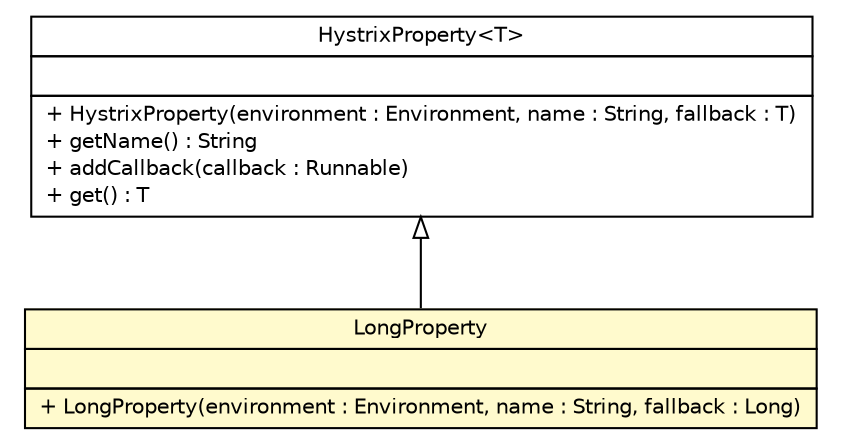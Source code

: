 #!/usr/local/bin/dot
#
# Class diagram 
# Generated by UMLGraph version R5_6-24-gf6e263 (http://www.umlgraph.org/)
#

digraph G {
	edge [fontname="Helvetica",fontsize=10,labelfontname="Helvetica",labelfontsize=10];
	node [fontname="Helvetica",fontsize=10,shape=plaintext];
	nodesep=0.25;
	ranksep=0.5;
	// cn.home1.oss.lib.hystrix.config.HystrixProperty<T>
	c94 [label=<<table title="cn.home1.oss.lib.hystrix.config.HystrixProperty" border="0" cellborder="1" cellspacing="0" cellpadding="2" port="p" href="./HystrixProperty.html">
		<tr><td><table border="0" cellspacing="0" cellpadding="1">
<tr><td align="center" balign="center"> HystrixProperty&lt;T&gt; </td></tr>
		</table></td></tr>
		<tr><td><table border="0" cellspacing="0" cellpadding="1">
<tr><td align="left" balign="left">  </td></tr>
		</table></td></tr>
		<tr><td><table border="0" cellspacing="0" cellpadding="1">
<tr><td align="left" balign="left"> + HystrixProperty(environment : Environment, name : String, fallback : T) </td></tr>
<tr><td align="left" balign="left"> + getName() : String </td></tr>
<tr><td align="left" balign="left"> + addCallback(callback : Runnable) </td></tr>
<tr><td align="left" balign="left"> + get() : T </td></tr>
		</table></td></tr>
		</table>>, URL="./HystrixProperty.html", fontname="Helvetica", fontcolor="black", fontsize=10.0];
	// cn.home1.oss.lib.hystrix.config.HystrixProperty.LongProperty
	c98 [label=<<table title="cn.home1.oss.lib.hystrix.config.HystrixProperty.LongProperty" border="0" cellborder="1" cellspacing="0" cellpadding="2" port="p" bgcolor="lemonChiffon" href="./HystrixProperty.LongProperty.html">
		<tr><td><table border="0" cellspacing="0" cellpadding="1">
<tr><td align="center" balign="center"> LongProperty </td></tr>
		</table></td></tr>
		<tr><td><table border="0" cellspacing="0" cellpadding="1">
<tr><td align="left" balign="left">  </td></tr>
		</table></td></tr>
		<tr><td><table border="0" cellspacing="0" cellpadding="1">
<tr><td align="left" balign="left"> + LongProperty(environment : Environment, name : String, fallback : Long) </td></tr>
		</table></td></tr>
		</table>>, URL="./HystrixProperty.LongProperty.html", fontname="Helvetica", fontcolor="black", fontsize=10.0];
	//cn.home1.oss.lib.hystrix.config.HystrixProperty.LongProperty extends cn.home1.oss.lib.hystrix.config.HystrixProperty<java.lang.Long>
	c94:p -> c98:p [dir=back,arrowtail=empty];
}

